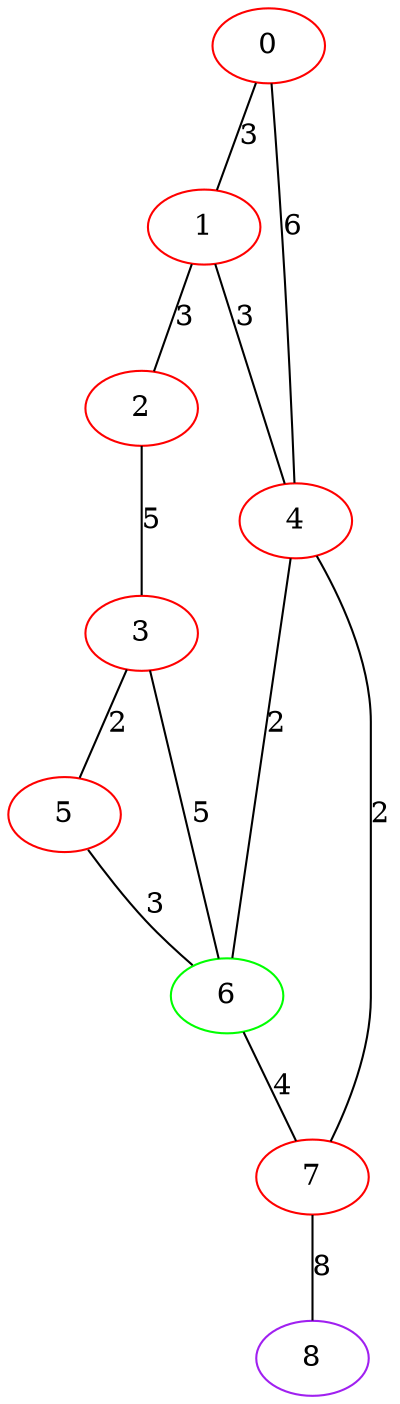 graph "" {
0 [color=red, weight=1];
1 [color=red, weight=1];
2 [color=red, weight=1];
3 [color=red, weight=1];
4 [color=red, weight=1];
5 [color=red, weight=1];
6 [color=green, weight=2];
7 [color=red, weight=1];
8 [color=purple, weight=4];
0 -- 1  [key=0, label=3];
0 -- 4  [key=0, label=6];
1 -- 2  [key=0, label=3];
1 -- 4  [key=0, label=3];
2 -- 3  [key=0, label=5];
3 -- 5  [key=0, label=2];
3 -- 6  [key=0, label=5];
4 -- 6  [key=0, label=2];
4 -- 7  [key=0, label=2];
5 -- 6  [key=0, label=3];
6 -- 7  [key=0, label=4];
7 -- 8  [key=0, label=8];
}
